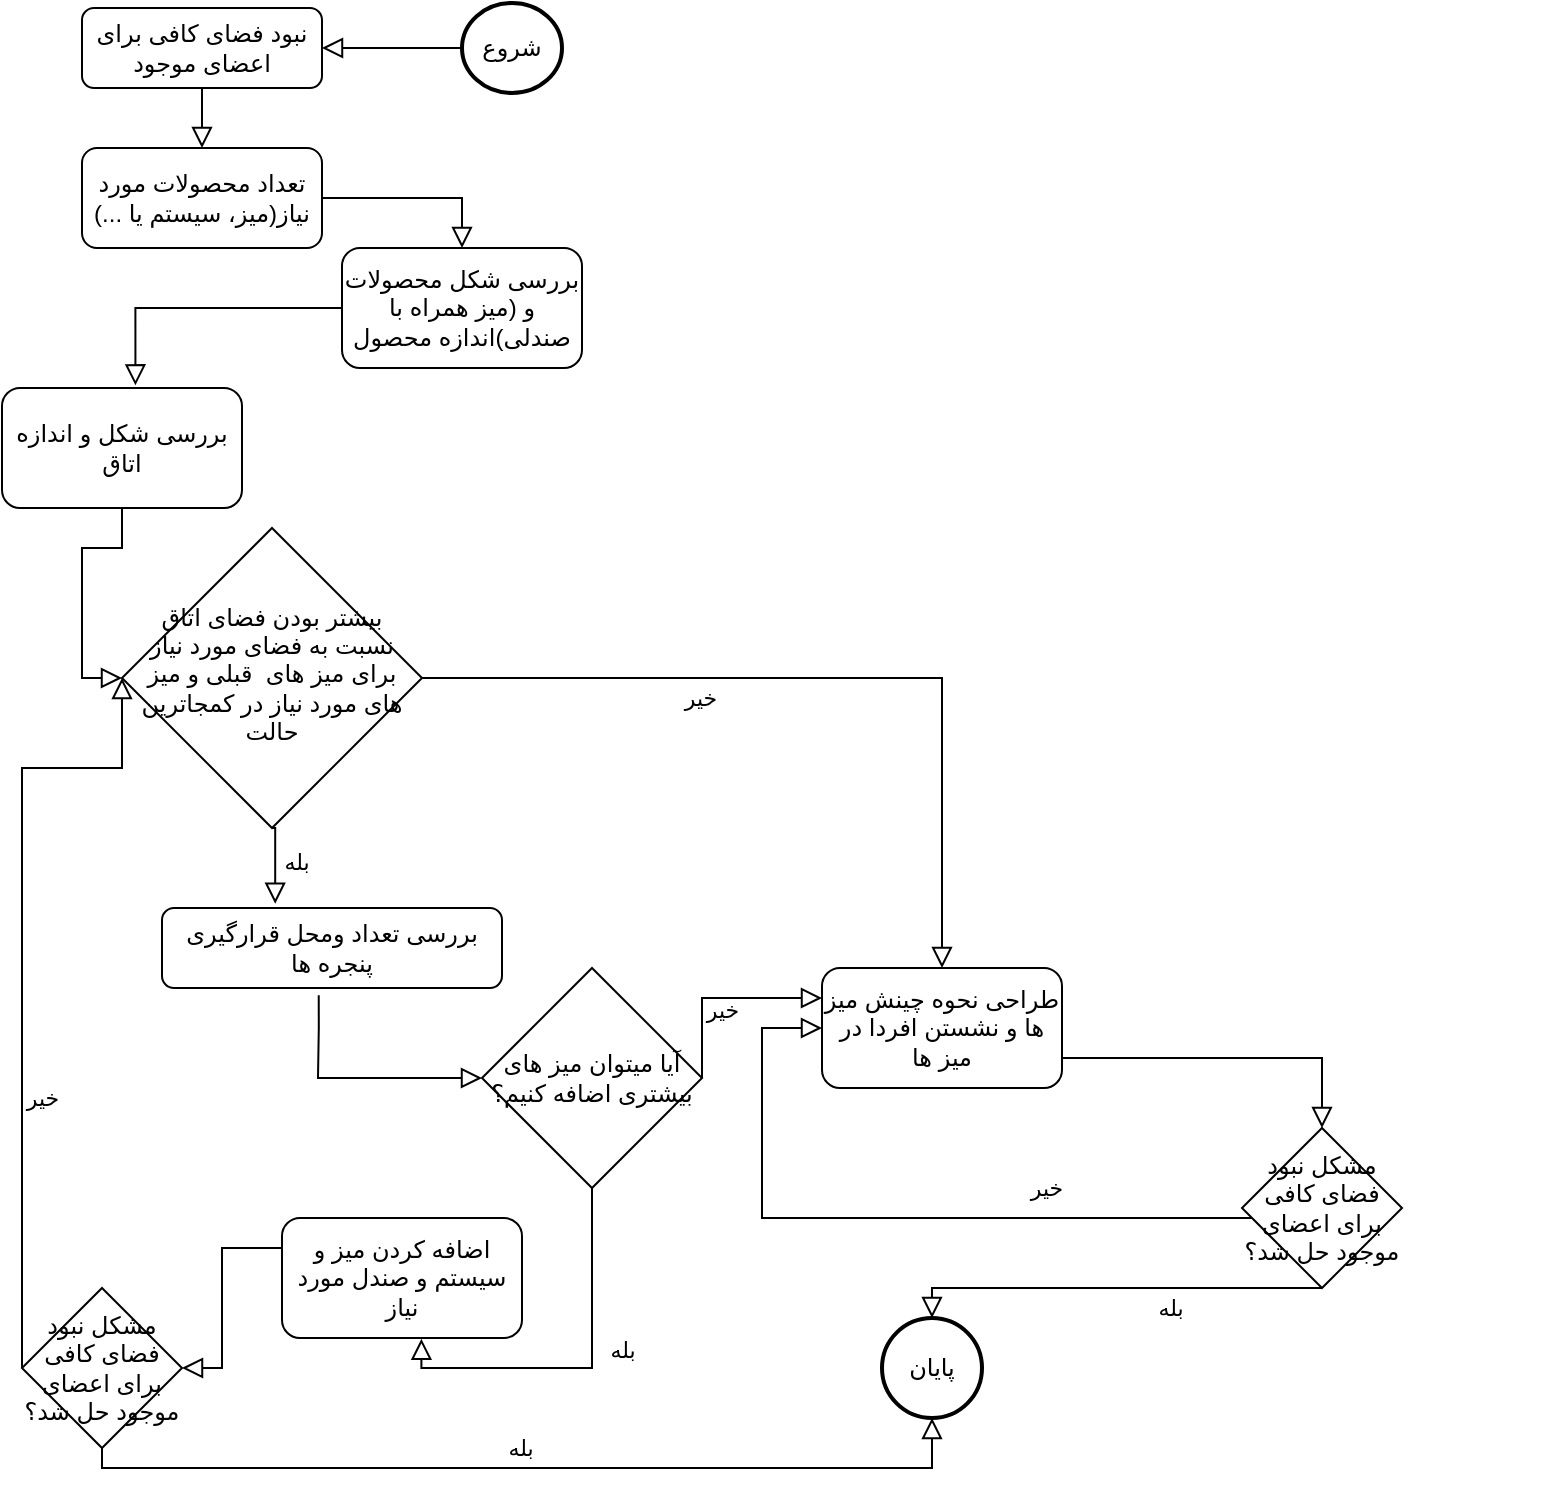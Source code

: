 <mxfile version="20.2.3" type="github">
  <diagram id="C5RBs43oDa-KdzZeNtuy" name="Page-1">
    <mxGraphModel dx="1185" dy="643" grid="1" gridSize="10" guides="1" tooltips="1" connect="1" arrows="1" fold="1" page="1" pageScale="1" pageWidth="827" pageHeight="1169" math="0" shadow="0">
      <root>
        <mxCell id="WIyWlLk6GJQsqaUBKTNV-0" />
        <mxCell id="WIyWlLk6GJQsqaUBKTNV-1" parent="WIyWlLk6GJQsqaUBKTNV-0" />
        <mxCell id="WIyWlLk6GJQsqaUBKTNV-2" value="" style="rounded=0;html=1;jettySize=auto;orthogonalLoop=1;fontSize=11;endArrow=block;endFill=0;endSize=8;strokeWidth=1;shadow=0;labelBackgroundColor=none;edgeStyle=orthogonalEdgeStyle;entryX=0.5;entryY=0;entryDx=0;entryDy=0;" parent="WIyWlLk6GJQsqaUBKTNV-1" source="WIyWlLk6GJQsqaUBKTNV-3" target="vPivBF0dDk7tM9uTnVVU-0" edge="1">
          <mxGeometry relative="1" as="geometry">
            <mxPoint x="230" y="120" as="targetPoint" />
          </mxGeometry>
        </mxCell>
        <mxCell id="WIyWlLk6GJQsqaUBKTNV-3" value="نبود فضای کافی برای اعضای موجود" style="rounded=1;whiteSpace=wrap;html=1;fontSize=12;glass=0;strokeWidth=1;shadow=0;" parent="WIyWlLk6GJQsqaUBKTNV-1" vertex="1">
          <mxGeometry x="60" y="20" width="120" height="40" as="geometry" />
        </mxCell>
        <mxCell id="WIyWlLk6GJQsqaUBKTNV-4" value="خیر" style="rounded=0;html=1;jettySize=auto;orthogonalLoop=1;fontSize=11;endArrow=block;endFill=0;endSize=8;strokeWidth=1;shadow=0;labelBackgroundColor=none;edgeStyle=orthogonalEdgeStyle;entryX=0.5;entryY=0;entryDx=0;entryDy=0;exitX=1;exitY=0.5;exitDx=0;exitDy=0;" parent="WIyWlLk6GJQsqaUBKTNV-1" source="WIyWlLk6GJQsqaUBKTNV-6" target="vPivBF0dDk7tM9uTnVVU-19" edge="1">
          <mxGeometry x="-0.315" y="-10" relative="1" as="geometry">
            <mxPoint as="offset" />
            <mxPoint x="290" y="380" as="sourcePoint" />
            <mxPoint x="350" y="460" as="targetPoint" />
            <Array as="points">
              <mxPoint x="490" y="355" />
            </Array>
          </mxGeometry>
        </mxCell>
        <mxCell id="WIyWlLk6GJQsqaUBKTNV-5" value="بله" style="edgeStyle=orthogonalEdgeStyle;rounded=0;html=1;jettySize=auto;orthogonalLoop=1;fontSize=11;endArrow=block;endFill=0;endSize=8;strokeWidth=1;shadow=0;labelBackgroundColor=none;exitX=0.5;exitY=1;exitDx=0;exitDy=0;entryX=0.333;entryY=-0.054;entryDx=0;entryDy=0;entryPerimeter=0;" parent="WIyWlLk6GJQsqaUBKTNV-1" source="WIyWlLk6GJQsqaUBKTNV-6" target="WIyWlLk6GJQsqaUBKTNV-7" edge="1">
          <mxGeometry x="-0.026" y="10" relative="1" as="geometry">
            <mxPoint as="offset" />
            <mxPoint x="420" y="310" as="sourcePoint" />
            <Array as="points">
              <mxPoint x="157" y="430" />
            </Array>
          </mxGeometry>
        </mxCell>
        <mxCell id="WIyWlLk6GJQsqaUBKTNV-6" value="&lt;div style=&quot;&quot;&gt;&lt;span style=&quot;background-color: initial;&quot;&gt;بیشتر بودن فضای اتاق نسبت به فضای مورد نیاز برای میز های&amp;nbsp; قبلی و میز های مورد نیاز در کمجاترین حالت&lt;/span&gt;&lt;/div&gt;" style="rhombus;whiteSpace=wrap;html=1;shadow=0;fontFamily=Helvetica;fontSize=12;align=center;strokeWidth=1;spacing=6;spacingTop=-4;" parent="WIyWlLk6GJQsqaUBKTNV-1" vertex="1">
          <mxGeometry x="80" y="280" width="150" height="150" as="geometry" />
        </mxCell>
        <mxCell id="WIyWlLk6GJQsqaUBKTNV-7" value="بررسی تعداد ومحل قرارگیری پنجره ها" style="rounded=1;whiteSpace=wrap;html=1;fontSize=12;glass=0;strokeWidth=1;shadow=0;" parent="WIyWlLk6GJQsqaUBKTNV-1" vertex="1">
          <mxGeometry x="100" y="470" width="170" height="40" as="geometry" />
        </mxCell>
        <mxCell id="WIyWlLk6GJQsqaUBKTNV-8" value="" style="rounded=0;html=1;jettySize=auto;orthogonalLoop=1;fontSize=11;endArrow=block;endFill=0;endSize=8;strokeWidth=1;shadow=0;labelBackgroundColor=none;edgeStyle=orthogonalEdgeStyle;entryX=0;entryY=0.5;entryDx=0;entryDy=0;" parent="WIyWlLk6GJQsqaUBKTNV-1" source="vPivBF0dDk7tM9uTnVVU-7" target="WIyWlLk6GJQsqaUBKTNV-6" edge="1">
          <mxGeometry x="0.333" y="20" relative="1" as="geometry">
            <mxPoint as="offset" />
            <mxPoint x="450" y="560" as="sourcePoint" />
            <mxPoint x="420" y="740" as="targetPoint" />
          </mxGeometry>
        </mxCell>
        <mxCell id="vPivBF0dDk7tM9uTnVVU-0" value="تعداد محصولات مورد نیاز(میز، سیستم یا ...)" style="rounded=1;whiteSpace=wrap;html=1;" vertex="1" parent="WIyWlLk6GJQsqaUBKTNV-1">
          <mxGeometry x="60" y="90" width="120" height="50" as="geometry" />
        </mxCell>
        <mxCell id="vPivBF0dDk7tM9uTnVVU-3" value="" style="rounded=0;html=1;jettySize=auto;orthogonalLoop=1;fontSize=11;endArrow=block;endFill=0;endSize=8;strokeWidth=1;shadow=0;labelBackgroundColor=none;edgeStyle=orthogonalEdgeStyle;entryX=0.5;entryY=0;entryDx=0;entryDy=0;" edge="1" parent="WIyWlLk6GJQsqaUBKTNV-1" source="vPivBF0dDk7tM9uTnVVU-0" target="vPivBF0dDk7tM9uTnVVU-4">
          <mxGeometry relative="1" as="geometry">
            <mxPoint x="170" y="120" as="sourcePoint" />
            <mxPoint x="140" y="140" as="targetPoint" />
          </mxGeometry>
        </mxCell>
        <mxCell id="vPivBF0dDk7tM9uTnVVU-4" value="بررسی شکل محصولات و (میز همراه با صندلی)اندازه محصول" style="rounded=1;whiteSpace=wrap;html=1;" vertex="1" parent="WIyWlLk6GJQsqaUBKTNV-1">
          <mxGeometry x="190" y="140" width="120" height="60" as="geometry" />
        </mxCell>
        <mxCell id="vPivBF0dDk7tM9uTnVVU-5" value="" style="rounded=0;html=1;jettySize=auto;orthogonalLoop=1;fontSize=11;endArrow=block;endFill=0;endSize=8;strokeWidth=1;shadow=0;labelBackgroundColor=none;edgeStyle=orthogonalEdgeStyle;entryX=0.556;entryY=-0.022;entryDx=0;entryDy=0;entryPerimeter=0;exitX=0;exitY=0.5;exitDx=0;exitDy=0;" edge="1" parent="WIyWlLk6GJQsqaUBKTNV-1" source="vPivBF0dDk7tM9uTnVVU-4" target="vPivBF0dDk7tM9uTnVVU-7">
          <mxGeometry relative="1" as="geometry">
            <mxPoint x="200" y="165" as="sourcePoint" />
            <mxPoint x="270" y="190" as="targetPoint" />
            <Array as="points">
              <mxPoint x="87" y="170" />
            </Array>
          </mxGeometry>
        </mxCell>
        <mxCell id="vPivBF0dDk7tM9uTnVVU-6" style="edgeStyle=orthogonalEdgeStyle;rounded=0;orthogonalLoop=1;jettySize=auto;html=1;exitX=0.5;exitY=1;exitDx=0;exitDy=0;" edge="1" parent="WIyWlLk6GJQsqaUBKTNV-1">
          <mxGeometry relative="1" as="geometry">
            <mxPoint x="784" y="690" as="sourcePoint" />
            <mxPoint x="784" y="690" as="targetPoint" />
          </mxGeometry>
        </mxCell>
        <mxCell id="vPivBF0dDk7tM9uTnVVU-7" value="بررسی شکل و اندازه اتاق" style="rounded=1;whiteSpace=wrap;html=1;" vertex="1" parent="WIyWlLk6GJQsqaUBKTNV-1">
          <mxGeometry x="20" y="210" width="120" height="60" as="geometry" />
        </mxCell>
        <mxCell id="vPivBF0dDk7tM9uTnVVU-10" value="آیا میتوان میز های بیشتری اضافه کنیم؟" style="rhombus;whiteSpace=wrap;html=1;" vertex="1" parent="WIyWlLk6GJQsqaUBKTNV-1">
          <mxGeometry x="260" y="500" width="110" height="110" as="geometry" />
        </mxCell>
        <mxCell id="vPivBF0dDk7tM9uTnVVU-11" value="" style="rounded=0;html=1;jettySize=auto;orthogonalLoop=1;fontSize=11;endArrow=block;endFill=0;endSize=8;strokeWidth=1;shadow=0;labelBackgroundColor=none;edgeStyle=orthogonalEdgeStyle;exitX=0.461;exitY=1.092;exitDx=0;exitDy=0;entryX=0;entryY=0.5;entryDx=0;entryDy=0;exitPerimeter=0;" edge="1" parent="WIyWlLk6GJQsqaUBKTNV-1" source="WIyWlLk6GJQsqaUBKTNV-7" target="vPivBF0dDk7tM9uTnVVU-10">
          <mxGeometry x="0.333" y="20" relative="1" as="geometry">
            <mxPoint as="offset" />
            <mxPoint x="230.034" y="590.0" as="sourcePoint" />
            <mxPoint x="230" y="675.0" as="targetPoint" />
            <Array as="points">
              <mxPoint x="178" y="530" />
              <mxPoint x="178" y="545" />
            </Array>
          </mxGeometry>
        </mxCell>
        <mxCell id="vPivBF0dDk7tM9uTnVVU-16" value="بله" style="edgeStyle=orthogonalEdgeStyle;rounded=0;html=1;jettySize=auto;orthogonalLoop=1;fontSize=11;endArrow=block;endFill=0;endSize=8;strokeWidth=1;shadow=0;labelBackgroundColor=none;exitX=0.5;exitY=1;exitDx=0;exitDy=0;entryX=0.581;entryY=1.007;entryDx=0;entryDy=0;entryPerimeter=0;" edge="1" parent="WIyWlLk6GJQsqaUBKTNV-1" source="vPivBF0dDk7tM9uTnVVU-10" target="vPivBF0dDk7tM9uTnVVU-17">
          <mxGeometry x="-0.145" y="15" relative="1" as="geometry">
            <mxPoint as="offset" />
            <mxPoint x="90" y="715.0" as="sourcePoint" />
            <mxPoint x="120" y="700" as="targetPoint" />
            <Array as="points">
              <mxPoint x="315" y="700" />
              <mxPoint x="230" y="700" />
            </Array>
          </mxGeometry>
        </mxCell>
        <mxCell id="vPivBF0dDk7tM9uTnVVU-17" value="اضافه کردن میز و سیستم و صندل مورد نیاز" style="rounded=1;whiteSpace=wrap;html=1;strokeWidth=1;" vertex="1" parent="WIyWlLk6GJQsqaUBKTNV-1">
          <mxGeometry x="160" y="625" width="120" height="60" as="geometry" />
        </mxCell>
        <mxCell id="vPivBF0dDk7tM9uTnVVU-18" value="خیر" style="rounded=0;html=1;jettySize=auto;orthogonalLoop=1;fontSize=11;endArrow=block;endFill=0;endSize=8;strokeWidth=1;shadow=0;labelBackgroundColor=none;edgeStyle=orthogonalEdgeStyle;exitX=1;exitY=0.5;exitDx=0;exitDy=0;entryX=0;entryY=0.25;entryDx=0;entryDy=0;" edge="1" parent="WIyWlLk6GJQsqaUBKTNV-1" source="vPivBF0dDk7tM9uTnVVU-10" target="vPivBF0dDk7tM9uTnVVU-19">
          <mxGeometry x="-0.315" y="-10" relative="1" as="geometry">
            <mxPoint as="offset" />
            <mxPoint x="570" y="450.0" as="sourcePoint" />
            <mxPoint x="390" y="480" as="targetPoint" />
            <Array as="points">
              <mxPoint x="370" y="515" />
            </Array>
          </mxGeometry>
        </mxCell>
        <mxCell id="vPivBF0dDk7tM9uTnVVU-19" value="طراحی نحوه چینش میز ها و نشستن افردا در میز ها" style="rounded=1;whiteSpace=wrap;html=1;strokeWidth=1;" vertex="1" parent="WIyWlLk6GJQsqaUBKTNV-1">
          <mxGeometry x="430" y="500" width="120" height="60" as="geometry" />
        </mxCell>
        <mxCell id="vPivBF0dDk7tM9uTnVVU-20" value="مشکل نبود فضای کافی برای اعضای موجود حل شد؟" style="rhombus;whiteSpace=wrap;html=1;strokeWidth=1;" vertex="1" parent="WIyWlLk6GJQsqaUBKTNV-1">
          <mxGeometry x="30" y="660.0" width="80" height="80" as="geometry" />
        </mxCell>
        <mxCell id="vPivBF0dDk7tM9uTnVVU-21" value="" style="rounded=0;html=1;jettySize=auto;orthogonalLoop=1;fontSize=11;endArrow=block;endFill=0;endSize=8;strokeWidth=1;shadow=0;labelBackgroundColor=none;edgeStyle=orthogonalEdgeStyle;exitX=0;exitY=0.5;exitDx=0;exitDy=0;entryX=1;entryY=0.5;entryDx=0;entryDy=0;" edge="1" parent="WIyWlLk6GJQsqaUBKTNV-1" source="vPivBF0dDk7tM9uTnVVU-17" target="vPivBF0dDk7tM9uTnVVU-20">
          <mxGeometry relative="1" as="geometry">
            <mxPoint x="-30" y="370" as="sourcePoint" />
            <mxPoint x="140" y="710" as="targetPoint" />
            <Array as="points">
              <mxPoint x="160" y="640" />
              <mxPoint x="130" y="640" />
              <mxPoint x="130" y="700" />
            </Array>
          </mxGeometry>
        </mxCell>
        <mxCell id="vPivBF0dDk7tM9uTnVVU-23" value="بله" style="edgeStyle=orthogonalEdgeStyle;rounded=0;html=1;jettySize=auto;orthogonalLoop=1;fontSize=11;endArrow=block;endFill=0;endSize=8;strokeWidth=1;shadow=0;labelBackgroundColor=none;entryX=0.5;entryY=1;entryDx=0;entryDy=0;" edge="1" parent="WIyWlLk6GJQsqaUBKTNV-1" source="vPivBF0dDk7tM9uTnVVU-20" target="vPivBF0dDk7tM9uTnVVU-24">
          <mxGeometry x="-0.026" y="10" relative="1" as="geometry">
            <mxPoint as="offset" />
            <mxPoint x="545.31" y="340.0" as="sourcePoint" />
            <mxPoint x="550" y="460" as="targetPoint" />
            <Array as="points">
              <mxPoint x="70" y="750" />
              <mxPoint x="485" y="750" />
            </Array>
          </mxGeometry>
        </mxCell>
        <mxCell id="vPivBF0dDk7tM9uTnVVU-24" value="پایان" style="ellipse;whiteSpace=wrap;html=1;aspect=fixed;strokeWidth=2;" vertex="1" parent="WIyWlLk6GJQsqaUBKTNV-1">
          <mxGeometry x="460" y="675" width="50" height="50" as="geometry" />
        </mxCell>
        <mxCell id="vPivBF0dDk7tM9uTnVVU-25" value="خیر" style="rounded=0;html=1;jettySize=auto;orthogonalLoop=1;fontSize=11;endArrow=block;endFill=0;endSize=8;strokeWidth=1;shadow=0;labelBackgroundColor=none;edgeStyle=orthogonalEdgeStyle;exitX=0;exitY=0.5;exitDx=0;exitDy=0;entryX=0;entryY=0.5;entryDx=0;entryDy=0;" edge="1" parent="WIyWlLk6GJQsqaUBKTNV-1" source="vPivBF0dDk7tM9uTnVVU-20" target="WIyWlLk6GJQsqaUBKTNV-6">
          <mxGeometry x="-0.315" y="-10" relative="1" as="geometry">
            <mxPoint as="offset" />
            <mxPoint x="749.64" y="270.03" as="sourcePoint" />
            <mxPoint x="90" y="360" as="targetPoint" />
            <Array as="points">
              <mxPoint x="30" y="400" />
              <mxPoint x="80" y="400" />
            </Array>
          </mxGeometry>
        </mxCell>
        <mxCell id="vPivBF0dDk7tM9uTnVVU-26" value="مشکل نبود فضای کافی برای اعضای موجود حل شد؟" style="rhombus;whiteSpace=wrap;html=1;strokeWidth=1;" vertex="1" parent="WIyWlLk6GJQsqaUBKTNV-1">
          <mxGeometry x="640" y="580.0" width="80" height="80" as="geometry" />
        </mxCell>
        <mxCell id="vPivBF0dDk7tM9uTnVVU-27" value="" style="rounded=0;html=1;jettySize=auto;orthogonalLoop=1;fontSize=11;endArrow=block;endFill=0;endSize=8;strokeWidth=1;shadow=0;labelBackgroundColor=none;edgeStyle=orthogonalEdgeStyle;entryX=0.5;entryY=0;entryDx=0;entryDy=0;exitX=1;exitY=0.75;exitDx=0;exitDy=0;" edge="1" parent="WIyWlLk6GJQsqaUBKTNV-1" source="vPivBF0dDk7tM9uTnVVU-19" target="vPivBF0dDk7tM9uTnVVU-26">
          <mxGeometry relative="1" as="geometry">
            <mxPoint x="682" y="595.0" as="sourcePoint" />
            <mxPoint x="592" y="600.0" as="targetPoint" />
            <Array as="points">
              <mxPoint x="680" y="545" />
            </Array>
          </mxGeometry>
        </mxCell>
        <mxCell id="vPivBF0dDk7tM9uTnVVU-28" value="بله" style="edgeStyle=orthogonalEdgeStyle;rounded=0;html=1;jettySize=auto;orthogonalLoop=1;fontSize=11;endArrow=block;endFill=0;endSize=8;strokeWidth=1;shadow=0;labelBackgroundColor=none;exitX=0.5;exitY=1;exitDx=0;exitDy=0;entryX=0.5;entryY=0;entryDx=0;entryDy=0;" edge="1" parent="WIyWlLk6GJQsqaUBKTNV-1" source="vPivBF0dDk7tM9uTnVVU-26" target="vPivBF0dDk7tM9uTnVVU-24">
          <mxGeometry x="-0.27" y="10" relative="1" as="geometry">
            <mxPoint as="offset" />
            <mxPoint x="590" y="630.0" as="sourcePoint" />
            <mxPoint x="685" y="690.0" as="targetPoint" />
            <Array as="points">
              <mxPoint x="485" y="660" />
            </Array>
          </mxGeometry>
        </mxCell>
        <mxCell id="vPivBF0dDk7tM9uTnVVU-29" value="خیر" style="rounded=0;html=1;jettySize=auto;orthogonalLoop=1;fontSize=11;endArrow=block;endFill=0;endSize=8;strokeWidth=1;shadow=0;labelBackgroundColor=none;edgeStyle=orthogonalEdgeStyle;entryX=0;entryY=0.5;entryDx=0;entryDy=0;" edge="1" parent="WIyWlLk6GJQsqaUBKTNV-1" source="vPivBF0dDk7tM9uTnVVU-26" target="vPivBF0dDk7tM9uTnVVU-19">
          <mxGeometry x="-0.442" y="-15" relative="1" as="geometry">
            <mxPoint as="offset" />
            <mxPoint x="514" y="605.0" as="sourcePoint" />
            <mxPoint x="254" y="560.0" as="targetPoint" />
            <Array as="points">
              <mxPoint x="400" y="625" />
              <mxPoint x="400" y="530" />
            </Array>
          </mxGeometry>
        </mxCell>
        <mxCell id="vPivBF0dDk7tM9uTnVVU-30" value="شروع" style="ellipse;whiteSpace=wrap;html=1;strokeWidth=2;" vertex="1" parent="WIyWlLk6GJQsqaUBKTNV-1">
          <mxGeometry x="250" y="17.5" width="50" height="45" as="geometry" />
        </mxCell>
        <mxCell id="vPivBF0dDk7tM9uTnVVU-31" value="" style="rounded=0;html=1;jettySize=auto;orthogonalLoop=1;fontSize=11;endArrow=block;endFill=0;endSize=8;strokeWidth=1;shadow=0;labelBackgroundColor=none;edgeStyle=orthogonalEdgeStyle;entryX=1;entryY=0.5;entryDx=0;entryDy=0;exitX=0;exitY=0.5;exitDx=0;exitDy=0;" edge="1" parent="WIyWlLk6GJQsqaUBKTNV-1" source="vPivBF0dDk7tM9uTnVVU-30" target="WIyWlLk6GJQsqaUBKTNV-3">
          <mxGeometry relative="1" as="geometry">
            <mxPoint x="130" y="70" as="sourcePoint" />
            <mxPoint x="130" y="100" as="targetPoint" />
          </mxGeometry>
        </mxCell>
      </root>
    </mxGraphModel>
  </diagram>
</mxfile>
